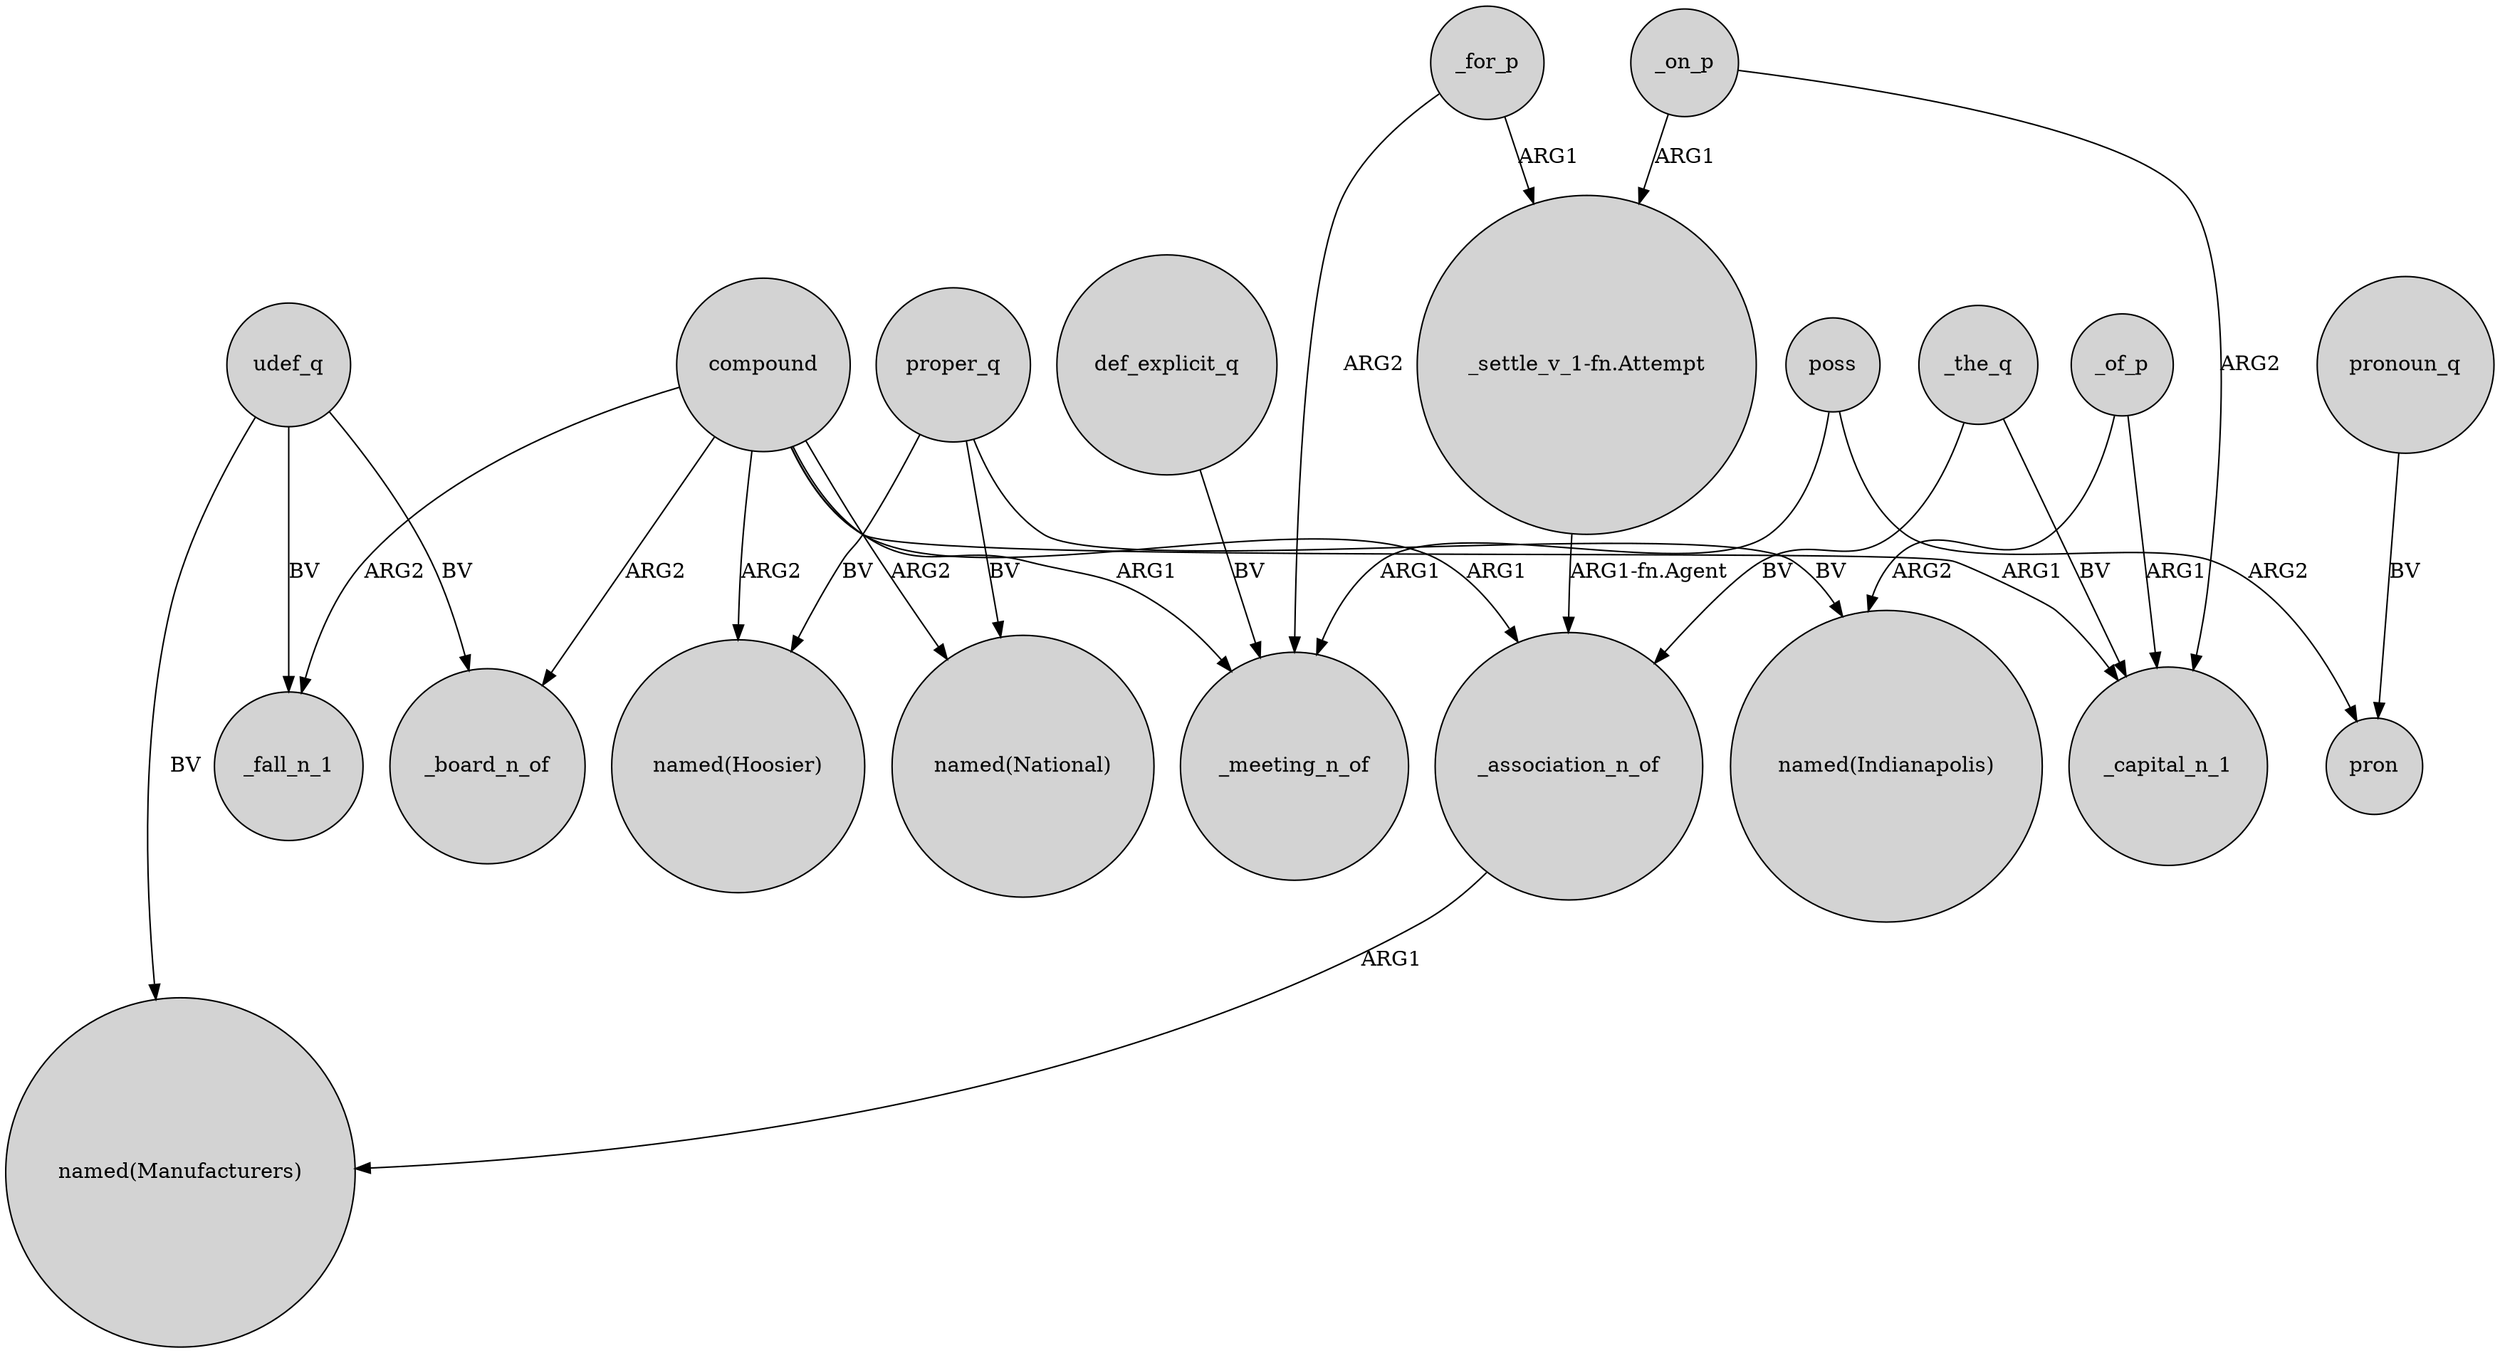digraph {
	node [shape=circle style=filled]
	udef_q -> _fall_n_1 [label=BV]
	def_explicit_q -> _meeting_n_of [label=BV]
	_for_p -> _meeting_n_of [label=ARG2]
	_for_p -> "_settle_v_1-fn.Attempt" [label=ARG1]
	compound -> _association_n_of [label=ARG1]
	compound -> "named(Hoosier)" [label=ARG2]
	_on_p -> "_settle_v_1-fn.Attempt" [label=ARG1]
	compound -> _fall_n_1 [label=ARG2]
	_of_p -> "named(Indianapolis)" [label=ARG2]
	proper_q -> "named(Hoosier)" [label=BV]
	proper_q -> "named(National)" [label=BV]
	"_settle_v_1-fn.Attempt" -> _association_n_of [label="ARG1-fn.Agent"]
	proper_q -> "named(Indianapolis)" [label=BV]
	poss -> _meeting_n_of [label=ARG1]
	_of_p -> _capital_n_1 [label=ARG1]
	compound -> _board_n_of [label=ARG2]
	_the_q -> _association_n_of [label=BV]
	compound -> "named(National)" [label=ARG2]
	compound -> _capital_n_1 [label=ARG1]
	poss -> pron [label=ARG2]
	_on_p -> _capital_n_1 [label=ARG2]
	pronoun_q -> pron [label=BV]
	_association_n_of -> "named(Manufacturers)" [label=ARG1]
	_the_q -> _capital_n_1 [label=BV]
	udef_q -> "named(Manufacturers)" [label=BV]
	compound -> _meeting_n_of [label=ARG1]
	udef_q -> _board_n_of [label=BV]
}
